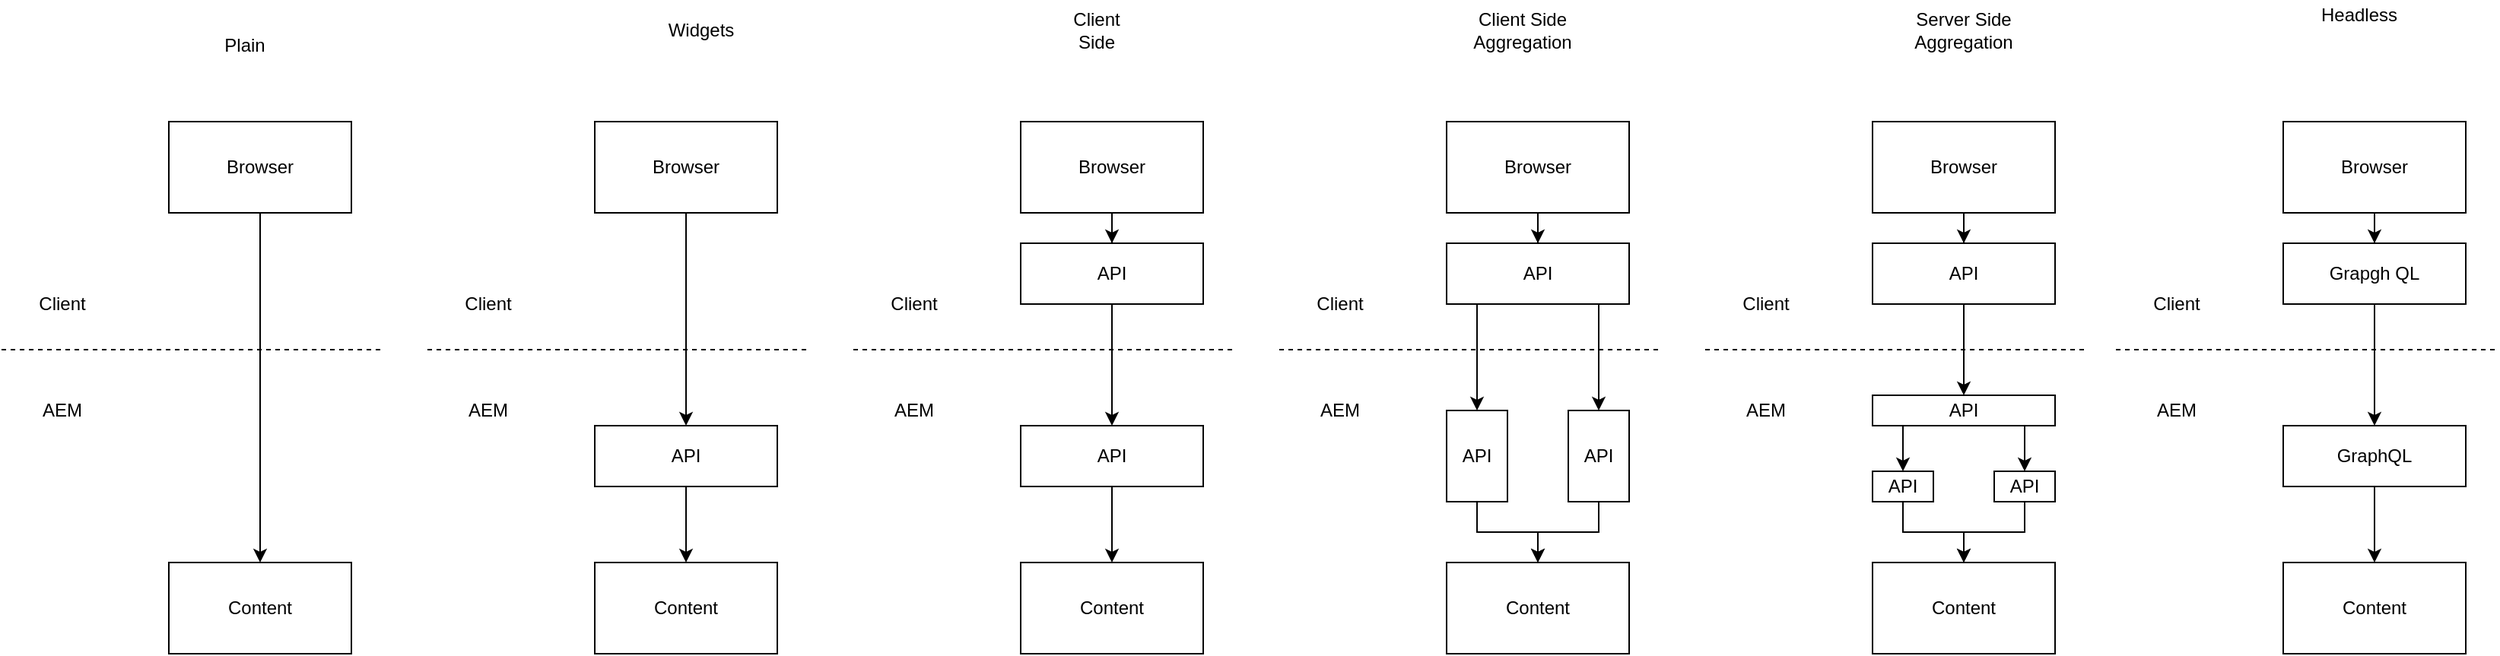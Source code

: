 <mxfile version="14.9.6" type="device"><diagram id="Lse8R-mFyXh1yOrPvMge" name="Page-1"><mxGraphModel dx="3006" dy="966" grid="1" gridSize="10" guides="1" tooltips="1" connect="1" arrows="1" fold="1" page="1" pageScale="1" pageWidth="1920" pageHeight="1200" math="0" shadow="0"><root><mxCell id="0"/><mxCell id="1" parent="0"/><mxCell id="Wwydrb807isDDjfdCWgI-44" style="edgeStyle=orthogonalEdgeStyle;rounded=0;orthogonalLoop=1;jettySize=auto;html=1;" edge="1" parent="1" source="Wwydrb807isDDjfdCWgI-1" target="Wwydrb807isDDjfdCWgI-7"><mxGeometry relative="1" as="geometry"/></mxCell><mxCell id="Wwydrb807isDDjfdCWgI-1" value="Browser" style="rounded=0;whiteSpace=wrap;html=1;" vertex="1" parent="1"><mxGeometry x="190" y="200" width="120" height="60" as="geometry"/></mxCell><mxCell id="Wwydrb807isDDjfdCWgI-5" value="" style="endArrow=none;dashed=1;html=1;" edge="1" parent="1"><mxGeometry width="50" height="50" relative="1" as="geometry"><mxPoint x="80" y="350" as="sourcePoint"/><mxPoint x="330" y="350" as="targetPoint"/></mxGeometry></mxCell><mxCell id="Wwydrb807isDDjfdCWgI-6" value="Content" style="rounded=0;whiteSpace=wrap;html=1;" vertex="1" parent="1"><mxGeometry x="190" y="490" width="120" height="60" as="geometry"/></mxCell><mxCell id="Wwydrb807isDDjfdCWgI-45" style="edgeStyle=orthogonalEdgeStyle;rounded=0;orthogonalLoop=1;jettySize=auto;html=1;" edge="1" parent="1" source="Wwydrb807isDDjfdCWgI-7" target="Wwydrb807isDDjfdCWgI-6"><mxGeometry relative="1" as="geometry"/></mxCell><mxCell id="Wwydrb807isDDjfdCWgI-7" value="API" style="rounded=0;whiteSpace=wrap;html=1;" vertex="1" parent="1"><mxGeometry x="190" y="400" width="120" height="40" as="geometry"/></mxCell><mxCell id="Wwydrb807isDDjfdCWgI-8" value="Client" style="text;html=1;strokeColor=none;fillColor=none;align=center;verticalAlign=middle;whiteSpace=wrap;rounded=0;" vertex="1" parent="1"><mxGeometry x="100" y="310" width="40" height="20" as="geometry"/></mxCell><mxCell id="Wwydrb807isDDjfdCWgI-9" value="AEM" style="text;html=1;strokeColor=none;fillColor=none;align=center;verticalAlign=middle;whiteSpace=wrap;rounded=0;" vertex="1" parent="1"><mxGeometry x="100" y="380" width="40" height="20" as="geometry"/></mxCell><mxCell id="Wwydrb807isDDjfdCWgI-46" style="edgeStyle=orthogonalEdgeStyle;rounded=0;orthogonalLoop=1;jettySize=auto;html=1;" edge="1" parent="1" source="Wwydrb807isDDjfdCWgI-16" target="Wwydrb807isDDjfdCWgI-22"><mxGeometry relative="1" as="geometry"/></mxCell><mxCell id="Wwydrb807isDDjfdCWgI-16" value="Browser" style="rounded=0;whiteSpace=wrap;html=1;" vertex="1" parent="1"><mxGeometry x="750" y="200" width="120" height="60" as="geometry"/></mxCell><mxCell id="Wwydrb807isDDjfdCWgI-17" value="" style="endArrow=none;dashed=1;html=1;" edge="1" parent="1"><mxGeometry width="50" height="50" relative="1" as="geometry"><mxPoint x="640" y="350" as="sourcePoint"/><mxPoint x="890" y="350" as="targetPoint"/></mxGeometry></mxCell><mxCell id="Wwydrb807isDDjfdCWgI-18" value="Content" style="rounded=0;whiteSpace=wrap;html=1;" vertex="1" parent="1"><mxGeometry x="750" y="490" width="120" height="60" as="geometry"/></mxCell><mxCell id="Wwydrb807isDDjfdCWgI-53" style="edgeStyle=orthogonalEdgeStyle;rounded=0;orthogonalLoop=1;jettySize=auto;html=1;" edge="1" parent="1" source="Wwydrb807isDDjfdCWgI-19" target="Wwydrb807isDDjfdCWgI-18"><mxGeometry relative="1" as="geometry"/></mxCell><mxCell id="Wwydrb807isDDjfdCWgI-19" value="API" style="rounded=0;whiteSpace=wrap;html=1;" vertex="1" parent="1"><mxGeometry x="750" y="390" width="40" height="60" as="geometry"/></mxCell><mxCell id="Wwydrb807isDDjfdCWgI-20" value="Client" style="text;html=1;strokeColor=none;fillColor=none;align=center;verticalAlign=middle;whiteSpace=wrap;rounded=0;" vertex="1" parent="1"><mxGeometry x="660" y="310" width="40" height="20" as="geometry"/></mxCell><mxCell id="Wwydrb807isDDjfdCWgI-21" value="AEM" style="text;html=1;strokeColor=none;fillColor=none;align=center;verticalAlign=middle;whiteSpace=wrap;rounded=0;" vertex="1" parent="1"><mxGeometry x="660" y="380" width="40" height="20" as="geometry"/></mxCell><mxCell id="Wwydrb807isDDjfdCWgI-47" style="edgeStyle=orthogonalEdgeStyle;rounded=0;orthogonalLoop=1;jettySize=auto;html=1;" edge="1" parent="1" source="Wwydrb807isDDjfdCWgI-22" target="Wwydrb807isDDjfdCWgI-19"><mxGeometry relative="1" as="geometry"><Array as="points"><mxPoint x="770" y="350"/><mxPoint x="770" y="350"/></Array></mxGeometry></mxCell><mxCell id="Wwydrb807isDDjfdCWgI-22" value="API" style="rounded=0;whiteSpace=wrap;html=1;" vertex="1" parent="1"><mxGeometry x="750" y="280" width="120" height="40" as="geometry"/></mxCell><mxCell id="Wwydrb807isDDjfdCWgI-73" style="edgeStyle=orthogonalEdgeStyle;rounded=0;orthogonalLoop=1;jettySize=auto;html=1;" edge="1" parent="1" source="Wwydrb807isDDjfdCWgI-23" target="Wwydrb807isDDjfdCWgI-29"><mxGeometry relative="1" as="geometry"/></mxCell><mxCell id="Wwydrb807isDDjfdCWgI-23" value="Browser" style="rounded=0;whiteSpace=wrap;html=1;" vertex="1" parent="1"><mxGeometry x="1300" y="200" width="120" height="60" as="geometry"/></mxCell><mxCell id="Wwydrb807isDDjfdCWgI-24" value="" style="endArrow=none;dashed=1;html=1;" edge="1" parent="1"><mxGeometry width="50" height="50" relative="1" as="geometry"><mxPoint x="1190" y="350" as="sourcePoint"/><mxPoint x="1440" y="350" as="targetPoint"/></mxGeometry></mxCell><mxCell id="Wwydrb807isDDjfdCWgI-25" value="Content" style="rounded=0;whiteSpace=wrap;html=1;" vertex="1" parent="1"><mxGeometry x="1300" y="490" width="120" height="60" as="geometry"/></mxCell><mxCell id="Wwydrb807isDDjfdCWgI-52" style="edgeStyle=orthogonalEdgeStyle;rounded=0;orthogonalLoop=1;jettySize=auto;html=1;" edge="1" parent="1" source="Wwydrb807isDDjfdCWgI-26" target="Wwydrb807isDDjfdCWgI-25"><mxGeometry relative="1" as="geometry"/></mxCell><mxCell id="Wwydrb807isDDjfdCWgI-26" value="GraphQL" style="rounded=0;whiteSpace=wrap;html=1;" vertex="1" parent="1"><mxGeometry x="1300" y="400" width="120" height="40" as="geometry"/></mxCell><mxCell id="Wwydrb807isDDjfdCWgI-27" value="Client" style="text;html=1;strokeColor=none;fillColor=none;align=center;verticalAlign=middle;whiteSpace=wrap;rounded=0;" vertex="1" parent="1"><mxGeometry x="1210" y="310" width="40" height="20" as="geometry"/></mxCell><mxCell id="Wwydrb807isDDjfdCWgI-28" value="AEM" style="text;html=1;strokeColor=none;fillColor=none;align=center;verticalAlign=middle;whiteSpace=wrap;rounded=0;" vertex="1" parent="1"><mxGeometry x="1210" y="380" width="40" height="20" as="geometry"/></mxCell><mxCell id="Wwydrb807isDDjfdCWgI-51" style="edgeStyle=orthogonalEdgeStyle;rounded=0;orthogonalLoop=1;jettySize=auto;html=1;" edge="1" parent="1" source="Wwydrb807isDDjfdCWgI-29" target="Wwydrb807isDDjfdCWgI-26"><mxGeometry relative="1" as="geometry"/></mxCell><mxCell id="Wwydrb807isDDjfdCWgI-29" value="Grapgh QL" style="rounded=0;whiteSpace=wrap;html=1;" vertex="1" parent="1"><mxGeometry x="1300" y="280" width="120" height="40" as="geometry"/></mxCell><mxCell id="Wwydrb807isDDjfdCWgI-55" style="edgeStyle=orthogonalEdgeStyle;rounded=0;orthogonalLoop=1;jettySize=auto;html=1;" edge="1" parent="1" source="Wwydrb807isDDjfdCWgI-30" target="Wwydrb807isDDjfdCWgI-36"><mxGeometry relative="1" as="geometry"/></mxCell><mxCell id="Wwydrb807isDDjfdCWgI-30" value="Browser" style="rounded=0;whiteSpace=wrap;html=1;" vertex="1" parent="1"><mxGeometry x="470" y="200" width="120" height="60" as="geometry"/></mxCell><mxCell id="Wwydrb807isDDjfdCWgI-31" value="" style="endArrow=none;dashed=1;html=1;" edge="1" parent="1"><mxGeometry width="50" height="50" relative="1" as="geometry"><mxPoint x="360" y="350" as="sourcePoint"/><mxPoint x="610" y="350" as="targetPoint"/></mxGeometry></mxCell><mxCell id="Wwydrb807isDDjfdCWgI-32" value="Content" style="rounded=0;whiteSpace=wrap;html=1;" vertex="1" parent="1"><mxGeometry x="470" y="490" width="120" height="60" as="geometry"/></mxCell><mxCell id="Wwydrb807isDDjfdCWgI-72" style="edgeStyle=orthogonalEdgeStyle;rounded=0;orthogonalLoop=1;jettySize=auto;html=1;" edge="1" parent="1" source="Wwydrb807isDDjfdCWgI-33" target="Wwydrb807isDDjfdCWgI-32"><mxGeometry relative="1" as="geometry"/></mxCell><mxCell id="Wwydrb807isDDjfdCWgI-33" value="API" style="rounded=0;whiteSpace=wrap;html=1;" vertex="1" parent="1"><mxGeometry x="470" y="400" width="120" height="40" as="geometry"/></mxCell><mxCell id="Wwydrb807isDDjfdCWgI-34" value="Client" style="text;html=1;strokeColor=none;fillColor=none;align=center;verticalAlign=middle;whiteSpace=wrap;rounded=0;" vertex="1" parent="1"><mxGeometry x="380" y="310" width="40" height="20" as="geometry"/></mxCell><mxCell id="Wwydrb807isDDjfdCWgI-35" value="AEM" style="text;html=1;strokeColor=none;fillColor=none;align=center;verticalAlign=middle;whiteSpace=wrap;rounded=0;" vertex="1" parent="1"><mxGeometry x="380" y="380" width="40" height="20" as="geometry"/></mxCell><mxCell id="Wwydrb807isDDjfdCWgI-56" style="edgeStyle=orthogonalEdgeStyle;rounded=0;orthogonalLoop=1;jettySize=auto;html=1;" edge="1" parent="1" source="Wwydrb807isDDjfdCWgI-36" target="Wwydrb807isDDjfdCWgI-33"><mxGeometry relative="1" as="geometry"/></mxCell><mxCell id="Wwydrb807isDDjfdCWgI-36" value="API" style="rounded=0;whiteSpace=wrap;html=1;" vertex="1" parent="1"><mxGeometry x="470" y="280" width="120" height="40" as="geometry"/></mxCell><mxCell id="Wwydrb807isDDjfdCWgI-43" style="edgeStyle=orthogonalEdgeStyle;rounded=0;orthogonalLoop=1;jettySize=auto;html=1;" edge="1" parent="1" source="Wwydrb807isDDjfdCWgI-37" target="Wwydrb807isDDjfdCWgI-39"><mxGeometry relative="1" as="geometry"/></mxCell><mxCell id="Wwydrb807isDDjfdCWgI-37" value="Browser" style="rounded=0;whiteSpace=wrap;html=1;" vertex="1" parent="1"><mxGeometry x="-90" y="200" width="120" height="60" as="geometry"/></mxCell><mxCell id="Wwydrb807isDDjfdCWgI-38" value="" style="endArrow=none;dashed=1;html=1;" edge="1" parent="1"><mxGeometry width="50" height="50" relative="1" as="geometry"><mxPoint x="-200" y="350" as="sourcePoint"/><mxPoint x="50" y="350" as="targetPoint"/></mxGeometry></mxCell><mxCell id="Wwydrb807isDDjfdCWgI-39" value="Content" style="rounded=0;whiteSpace=wrap;html=1;" vertex="1" parent="1"><mxGeometry x="-90" y="490" width="120" height="60" as="geometry"/></mxCell><mxCell id="Wwydrb807isDDjfdCWgI-41" value="Client" style="text;html=1;strokeColor=none;fillColor=none;align=center;verticalAlign=middle;whiteSpace=wrap;rounded=0;" vertex="1" parent="1"><mxGeometry x="-180" y="310" width="40" height="20" as="geometry"/></mxCell><mxCell id="Wwydrb807isDDjfdCWgI-42" value="AEM" style="text;html=1;strokeColor=none;fillColor=none;align=center;verticalAlign=middle;whiteSpace=wrap;rounded=0;" vertex="1" parent="1"><mxGeometry x="-180" y="380" width="40" height="20" as="geometry"/></mxCell><mxCell id="Wwydrb807isDDjfdCWgI-54" style="edgeStyle=orthogonalEdgeStyle;rounded=0;orthogonalLoop=1;jettySize=auto;html=1;" edge="1" parent="1" source="Wwydrb807isDDjfdCWgI-49" target="Wwydrb807isDDjfdCWgI-18"><mxGeometry relative="1" as="geometry"/></mxCell><mxCell id="Wwydrb807isDDjfdCWgI-49" value="API" style="rounded=0;whiteSpace=wrap;html=1;" vertex="1" parent="1"><mxGeometry x="830" y="390" width="40" height="60" as="geometry"/></mxCell><mxCell id="Wwydrb807isDDjfdCWgI-50" style="edgeStyle=orthogonalEdgeStyle;rounded=0;orthogonalLoop=1;jettySize=auto;html=1;" edge="1" parent="1" source="Wwydrb807isDDjfdCWgI-22" target="Wwydrb807isDDjfdCWgI-49"><mxGeometry relative="1" as="geometry"><mxPoint x="820" y="350" as="sourcePoint"/><mxPoint x="780" y="400" as="targetPoint"/><Array as="points"><mxPoint x="850" y="350"/><mxPoint x="850" y="350"/></Array></mxGeometry></mxCell><mxCell id="Wwydrb807isDDjfdCWgI-57" style="edgeStyle=orthogonalEdgeStyle;rounded=0;orthogonalLoop=1;jettySize=auto;html=1;" edge="1" source="Wwydrb807isDDjfdCWgI-58" target="Wwydrb807isDDjfdCWgI-66" parent="1"><mxGeometry relative="1" as="geometry"/></mxCell><mxCell id="Wwydrb807isDDjfdCWgI-58" value="Browser" style="rounded=0;whiteSpace=wrap;html=1;" vertex="1" parent="1"><mxGeometry x="1030" y="200" width="120" height="60" as="geometry"/></mxCell><mxCell id="Wwydrb807isDDjfdCWgI-59" value="" style="endArrow=none;dashed=1;html=1;" edge="1" parent="1"><mxGeometry width="50" height="50" relative="1" as="geometry"><mxPoint x="920" y="350" as="sourcePoint"/><mxPoint x="1170" y="350" as="targetPoint"/></mxGeometry></mxCell><mxCell id="Wwydrb807isDDjfdCWgI-60" value="Content" style="rounded=0;whiteSpace=wrap;html=1;" vertex="1" parent="1"><mxGeometry x="1030" y="490" width="120" height="60" as="geometry"/></mxCell><mxCell id="Wwydrb807isDDjfdCWgI-61" style="edgeStyle=orthogonalEdgeStyle;rounded=0;orthogonalLoop=1;jettySize=auto;html=1;" edge="1" source="Wwydrb807isDDjfdCWgI-62" target="Wwydrb807isDDjfdCWgI-60" parent="1"><mxGeometry relative="1" as="geometry"/></mxCell><mxCell id="Wwydrb807isDDjfdCWgI-62" value="API" style="rounded=0;whiteSpace=wrap;html=1;" vertex="1" parent="1"><mxGeometry x="1030" y="430" width="40" height="20" as="geometry"/></mxCell><mxCell id="Wwydrb807isDDjfdCWgI-63" value="Client" style="text;html=1;strokeColor=none;fillColor=none;align=center;verticalAlign=middle;whiteSpace=wrap;rounded=0;" vertex="1" parent="1"><mxGeometry x="940" y="310" width="40" height="20" as="geometry"/></mxCell><mxCell id="Wwydrb807isDDjfdCWgI-64" value="AEM" style="text;html=1;strokeColor=none;fillColor=none;align=center;verticalAlign=middle;whiteSpace=wrap;rounded=0;" vertex="1" parent="1"><mxGeometry x="940" y="380" width="40" height="20" as="geometry"/></mxCell><mxCell id="Wwydrb807isDDjfdCWgI-65" style="edgeStyle=orthogonalEdgeStyle;rounded=0;orthogonalLoop=1;jettySize=auto;html=1;" edge="1" source="Wwydrb807isDDjfdCWgI-70" target="Wwydrb807isDDjfdCWgI-62" parent="1"><mxGeometry relative="1" as="geometry"><Array as="points"><mxPoint x="1050" y="410"/><mxPoint x="1050" y="410"/></Array></mxGeometry></mxCell><mxCell id="Wwydrb807isDDjfdCWgI-71" style="edgeStyle=orthogonalEdgeStyle;rounded=0;orthogonalLoop=1;jettySize=auto;html=1;" edge="1" parent="1" source="Wwydrb807isDDjfdCWgI-66" target="Wwydrb807isDDjfdCWgI-70"><mxGeometry relative="1" as="geometry"/></mxCell><mxCell id="Wwydrb807isDDjfdCWgI-66" value="API" style="rounded=0;whiteSpace=wrap;html=1;" vertex="1" parent="1"><mxGeometry x="1030" y="280" width="120" height="40" as="geometry"/></mxCell><mxCell id="Wwydrb807isDDjfdCWgI-67" style="edgeStyle=orthogonalEdgeStyle;rounded=0;orthogonalLoop=1;jettySize=auto;html=1;" edge="1" source="Wwydrb807isDDjfdCWgI-68" target="Wwydrb807isDDjfdCWgI-60" parent="1"><mxGeometry relative="1" as="geometry"/></mxCell><mxCell id="Wwydrb807isDDjfdCWgI-68" value="API" style="rounded=0;whiteSpace=wrap;html=1;" vertex="1" parent="1"><mxGeometry x="1110" y="430" width="40" height="20" as="geometry"/></mxCell><mxCell id="Wwydrb807isDDjfdCWgI-69" style="edgeStyle=orthogonalEdgeStyle;rounded=0;orthogonalLoop=1;jettySize=auto;html=1;" edge="1" source="Wwydrb807isDDjfdCWgI-70" target="Wwydrb807isDDjfdCWgI-68" parent="1"><mxGeometry relative="1" as="geometry"><mxPoint x="1100" y="350" as="sourcePoint"/><mxPoint x="1060" y="400" as="targetPoint"/><Array as="points"><mxPoint x="1130" y="410"/><mxPoint x="1130" y="410"/></Array></mxGeometry></mxCell><mxCell id="Wwydrb807isDDjfdCWgI-70" value="API" style="rounded=0;whiteSpace=wrap;html=1;" vertex="1" parent="1"><mxGeometry x="1030" y="380" width="120" height="20" as="geometry"/></mxCell><mxCell id="Wwydrb807isDDjfdCWgI-74" value="Widgets" style="text;html=1;strokeColor=none;fillColor=none;align=center;verticalAlign=middle;whiteSpace=wrap;rounded=0;" vertex="1" parent="1"><mxGeometry x="240" y="130" width="40" height="20" as="geometry"/></mxCell><mxCell id="Wwydrb807isDDjfdCWgI-75" value="Plain" style="text;html=1;strokeColor=none;fillColor=none;align=center;verticalAlign=middle;whiteSpace=wrap;rounded=0;" vertex="1" parent="1"><mxGeometry x="-60" y="140" width="40" height="20" as="geometry"/></mxCell><mxCell id="Wwydrb807isDDjfdCWgI-76" value="Client Side" style="text;html=1;strokeColor=none;fillColor=none;align=center;verticalAlign=middle;whiteSpace=wrap;rounded=0;" vertex="1" parent="1"><mxGeometry x="500" y="130" width="40" height="20" as="geometry"/></mxCell><mxCell id="Wwydrb807isDDjfdCWgI-77" value="Client Side Aggregation" style="text;html=1;strokeColor=none;fillColor=none;align=center;verticalAlign=middle;whiteSpace=wrap;rounded=0;" vertex="1" parent="1"><mxGeometry x="780" y="130" width="40" height="20" as="geometry"/></mxCell><mxCell id="Wwydrb807isDDjfdCWgI-78" value="Server Side Aggregation" style="text;html=1;strokeColor=none;fillColor=none;align=center;verticalAlign=middle;whiteSpace=wrap;rounded=0;" vertex="1" parent="1"><mxGeometry x="1070" y="130" width="40" height="20" as="geometry"/></mxCell><mxCell id="Wwydrb807isDDjfdCWgI-79" value="Headless" style="text;html=1;strokeColor=none;fillColor=none;align=center;verticalAlign=middle;whiteSpace=wrap;rounded=0;" vertex="1" parent="1"><mxGeometry x="1330" y="120" width="40" height="20" as="geometry"/></mxCell></root></mxGraphModel></diagram></mxfile>